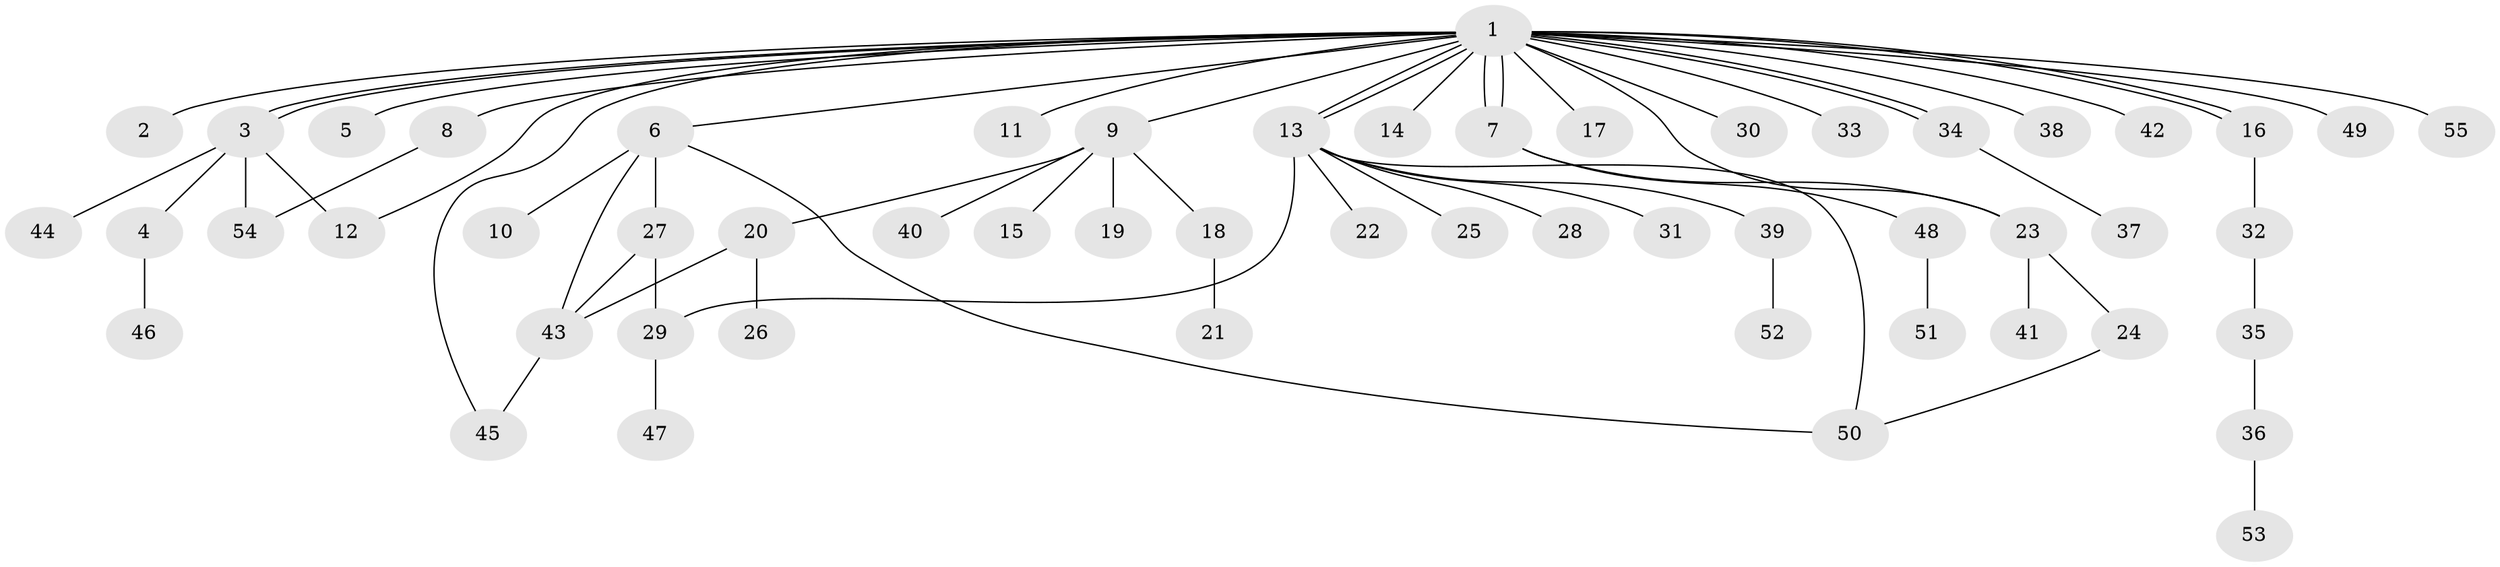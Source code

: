 // Generated by graph-tools (version 1.1) at 2025/01/03/09/25 03:01:42]
// undirected, 55 vertices, 68 edges
graph export_dot {
graph [start="1"]
  node [color=gray90,style=filled];
  1;
  2;
  3;
  4;
  5;
  6;
  7;
  8;
  9;
  10;
  11;
  12;
  13;
  14;
  15;
  16;
  17;
  18;
  19;
  20;
  21;
  22;
  23;
  24;
  25;
  26;
  27;
  28;
  29;
  30;
  31;
  32;
  33;
  34;
  35;
  36;
  37;
  38;
  39;
  40;
  41;
  42;
  43;
  44;
  45;
  46;
  47;
  48;
  49;
  50;
  51;
  52;
  53;
  54;
  55;
  1 -- 2;
  1 -- 3;
  1 -- 3;
  1 -- 5;
  1 -- 6;
  1 -- 7;
  1 -- 7;
  1 -- 8;
  1 -- 9;
  1 -- 11;
  1 -- 12;
  1 -- 13;
  1 -- 13;
  1 -- 14;
  1 -- 16;
  1 -- 16;
  1 -- 17;
  1 -- 23;
  1 -- 30;
  1 -- 33;
  1 -- 34;
  1 -- 34;
  1 -- 38;
  1 -- 42;
  1 -- 45;
  1 -- 49;
  1 -- 55;
  3 -- 4;
  3 -- 12;
  3 -- 44;
  3 -- 54;
  4 -- 46;
  6 -- 10;
  6 -- 27;
  6 -- 43;
  6 -- 50;
  7 -- 23;
  7 -- 48;
  8 -- 54;
  9 -- 15;
  9 -- 18;
  9 -- 19;
  9 -- 20;
  9 -- 40;
  13 -- 22;
  13 -- 25;
  13 -- 28;
  13 -- 29;
  13 -- 31;
  13 -- 39;
  13 -- 50;
  16 -- 32;
  18 -- 21;
  20 -- 26;
  20 -- 43;
  23 -- 24;
  23 -- 41;
  24 -- 50;
  27 -- 29;
  27 -- 43;
  29 -- 47;
  32 -- 35;
  34 -- 37;
  35 -- 36;
  36 -- 53;
  39 -- 52;
  43 -- 45;
  48 -- 51;
}
